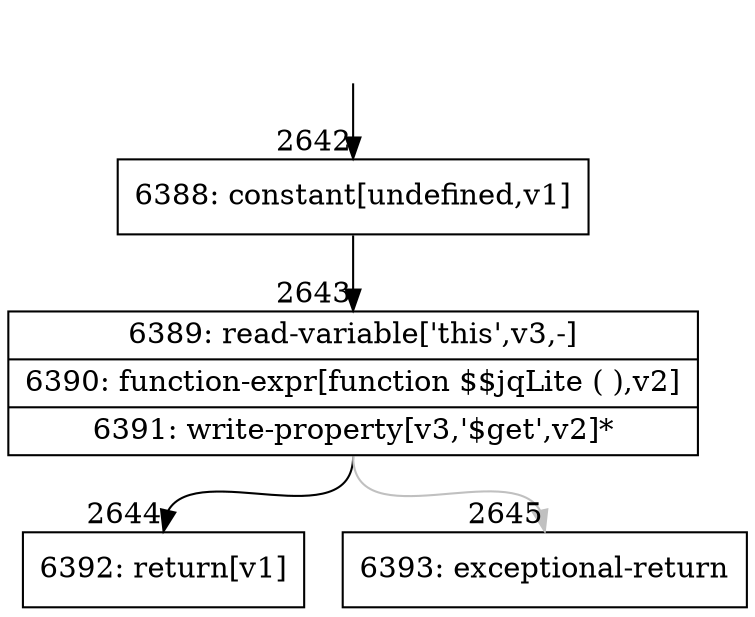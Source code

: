 digraph {
rankdir="TD"
BB_entry207[shape=none,label=""];
BB_entry207 -> BB2642 [tailport=s, headport=n, headlabel="    2642"]
BB2642 [shape=record label="{6388: constant[undefined,v1]}" ] 
BB2642 -> BB2643 [tailport=s, headport=n, headlabel="      2643"]
BB2643 [shape=record label="{6389: read-variable['this',v3,-]|6390: function-expr[function $$jqLite ( ),v2]|6391: write-property[v3,'$get',v2]*}" ] 
BB2643 -> BB2644 [tailport=s, headport=n, headlabel="      2644"]
BB2643 -> BB2645 [tailport=s, headport=n, color=gray, headlabel="      2645"]
BB2644 [shape=record label="{6392: return[v1]}" ] 
BB2645 [shape=record label="{6393: exceptional-return}" ] 
//#$~ 3544
}
